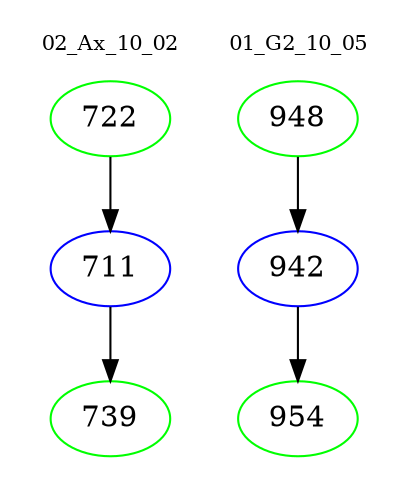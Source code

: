 digraph{
subgraph cluster_0 {
color = white
label = "02_Ax_10_02";
fontsize=10;
T0_722 [label="722", color="green"]
T0_722 -> T0_711 [color="black"]
T0_711 [label="711", color="blue"]
T0_711 -> T0_739 [color="black"]
T0_739 [label="739", color="green"]
}
subgraph cluster_1 {
color = white
label = "01_G2_10_05";
fontsize=10;
T1_948 [label="948", color="green"]
T1_948 -> T1_942 [color="black"]
T1_942 [label="942", color="blue"]
T1_942 -> T1_954 [color="black"]
T1_954 [label="954", color="green"]
}
}
